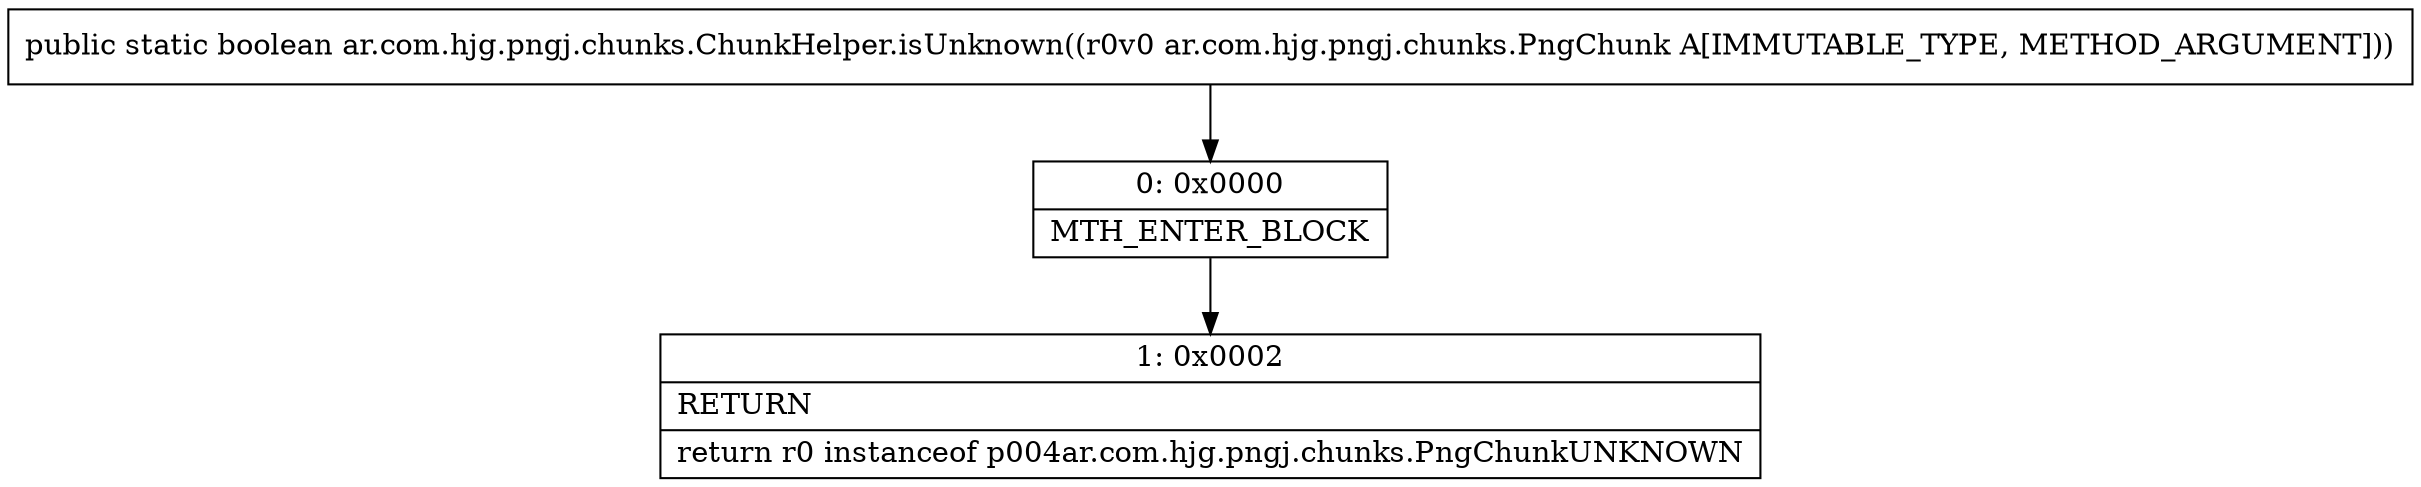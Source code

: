 digraph "CFG forar.com.hjg.pngj.chunks.ChunkHelper.isUnknown(Lar\/com\/hjg\/pngj\/chunks\/PngChunk;)Z" {
Node_0 [shape=record,label="{0\:\ 0x0000|MTH_ENTER_BLOCK\l}"];
Node_1 [shape=record,label="{1\:\ 0x0002|RETURN\l|return r0 instanceof p004ar.com.hjg.pngj.chunks.PngChunkUNKNOWN\l}"];
MethodNode[shape=record,label="{public static boolean ar.com.hjg.pngj.chunks.ChunkHelper.isUnknown((r0v0 ar.com.hjg.pngj.chunks.PngChunk A[IMMUTABLE_TYPE, METHOD_ARGUMENT])) }"];
MethodNode -> Node_0;
Node_0 -> Node_1;
}

